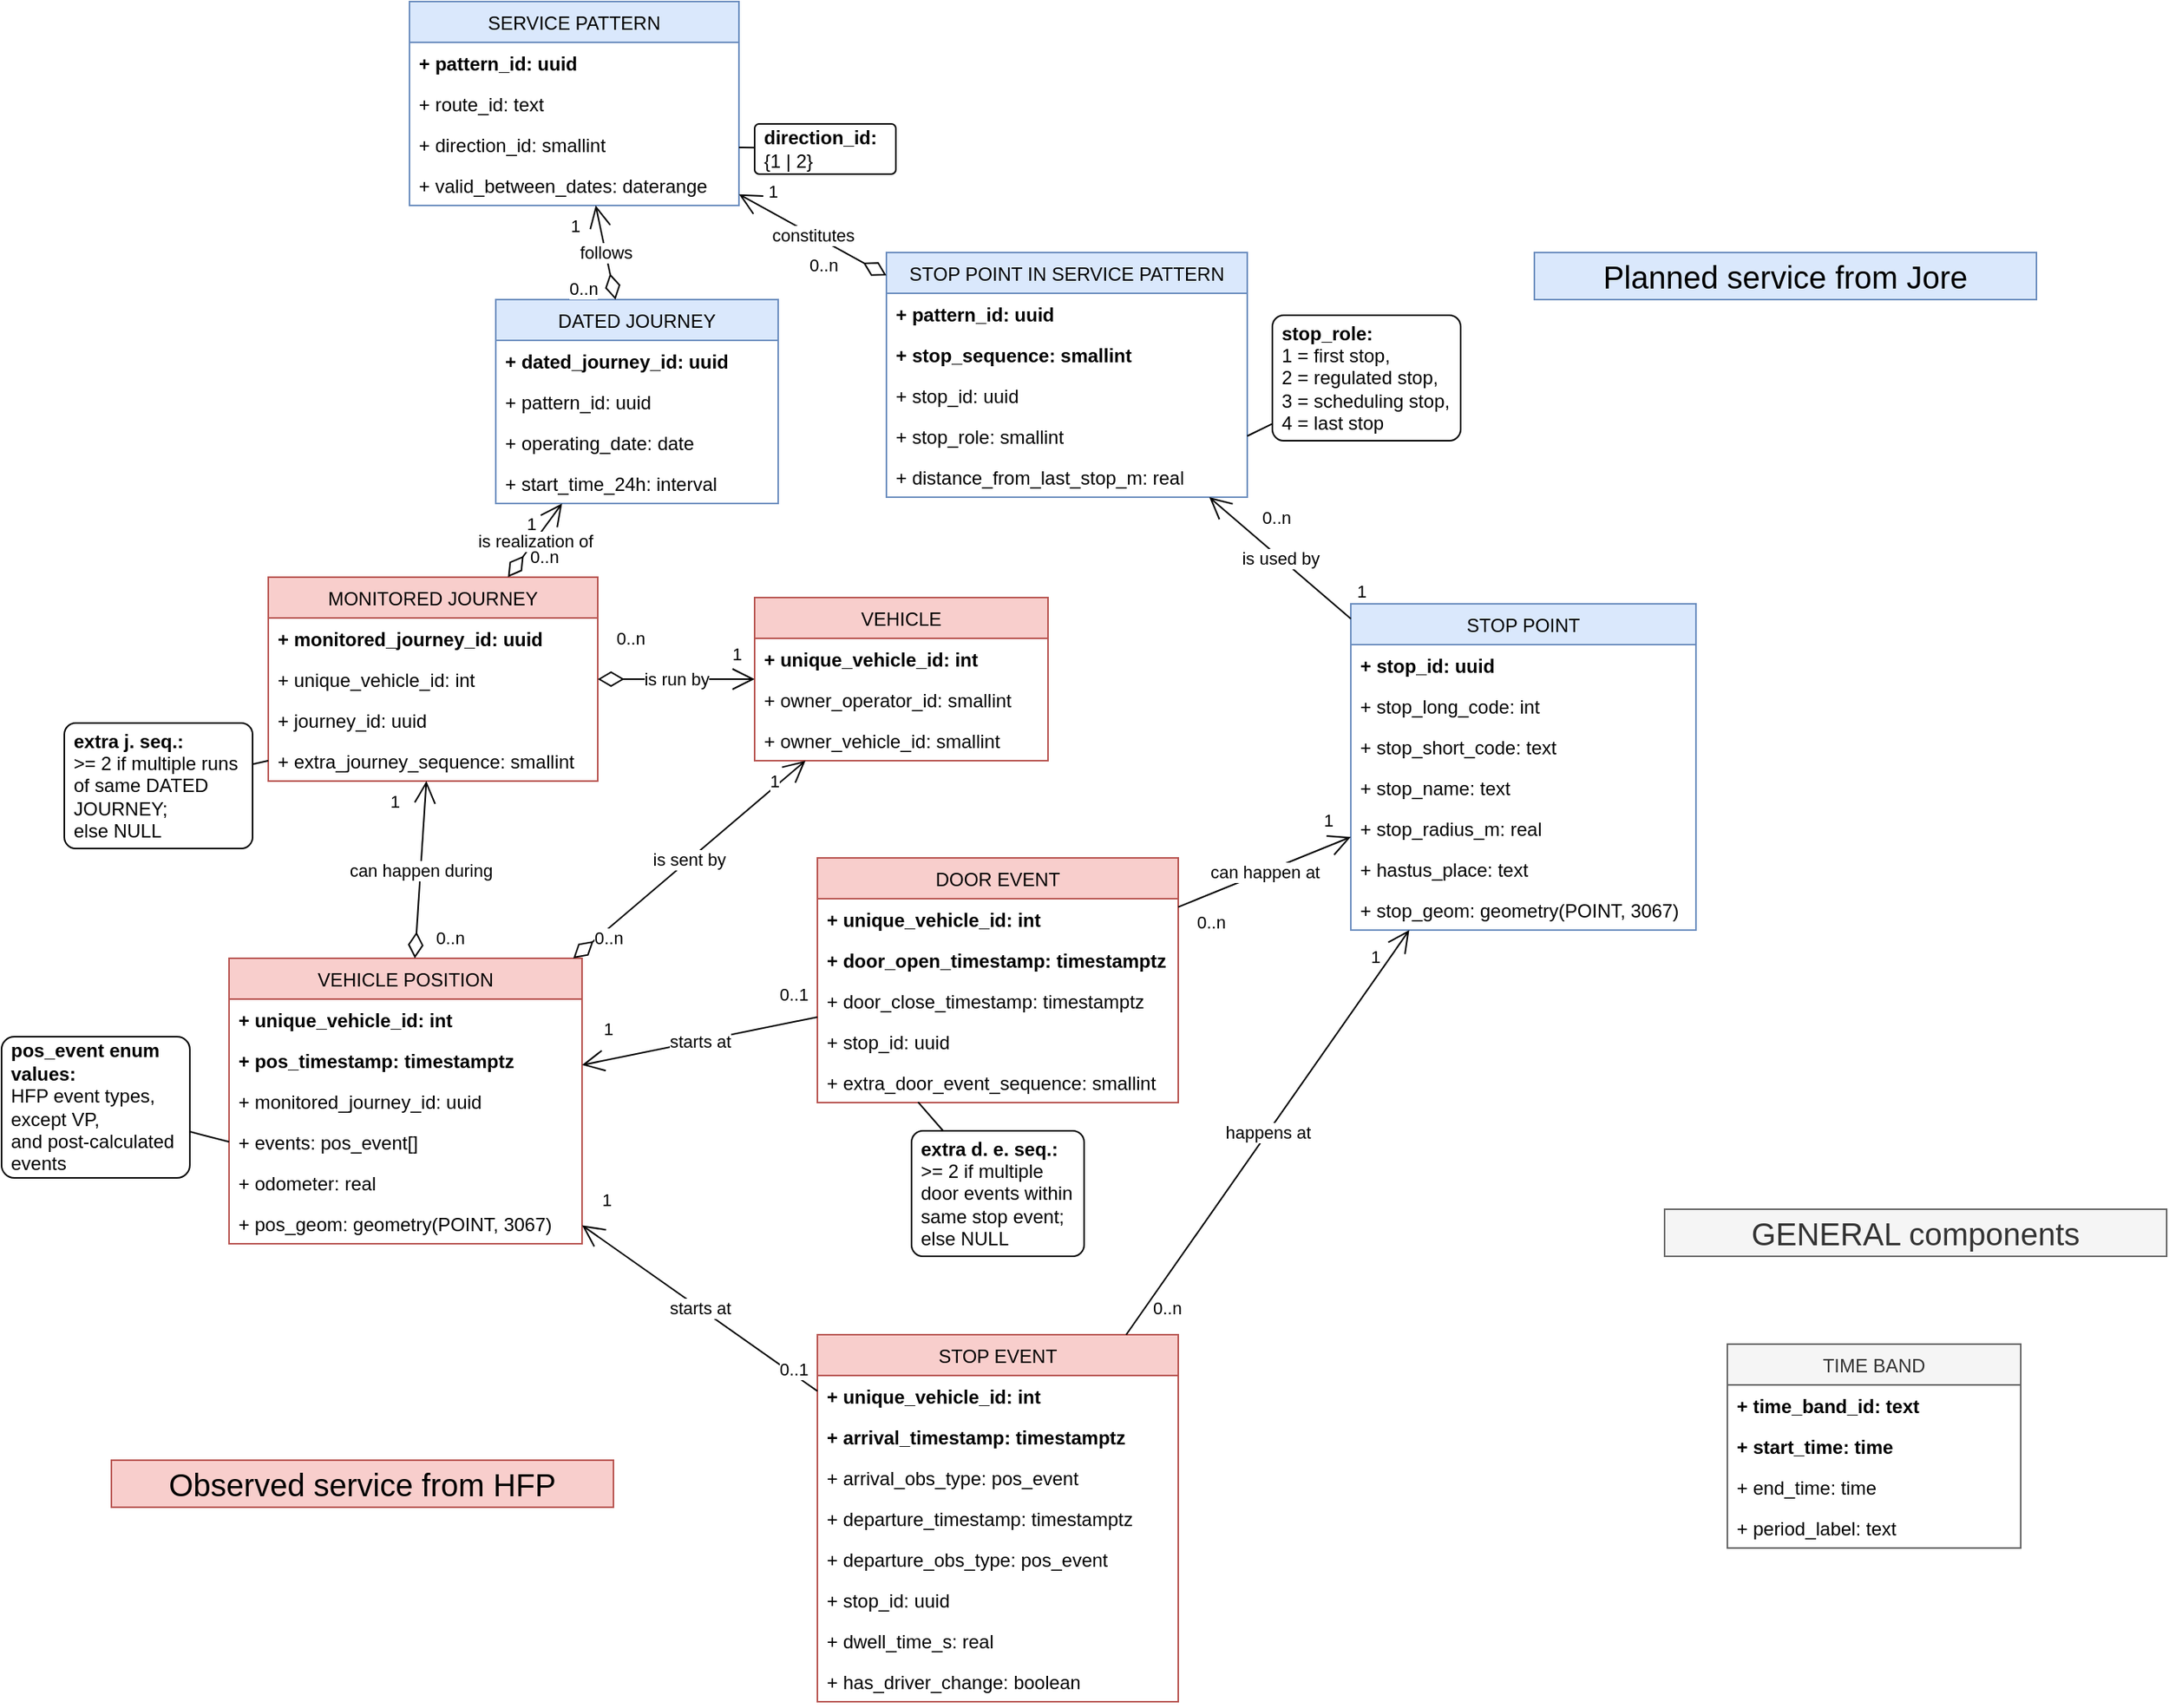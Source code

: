 <mxfile version="12.4.2" type="device" pages="2"><diagram id="qr7Un52HUr57iyfINSnl" name="tlt-schema"><mxGraphModel dx="2889" dy="1179" grid="1" gridSize="10" guides="1" tooltips="1" connect="1" arrows="1" fold="1" page="1" pageScale="1" pageWidth="827" pageHeight="1169" math="0" shadow="0"><root><mxCell id="0"/><mxCell id="1" parent="0"/><mxCell id="rYV_Qtp5dLy0Pl6RlKZT-25" value="DATED JOURNEY" style="swimlane;fontStyle=0;childLayout=stackLayout;horizontal=1;startSize=26;fillColor=#dae8fc;horizontalStack=0;resizeParent=1;resizeParentMax=0;resizeLast=0;collapsible=1;marginBottom=0;strokeColor=#6c8ebf;" parent="1" vertex="1"><mxGeometry x="165" y="190" width="180" height="130" as="geometry"><mxRectangle x="165" y="190" width="120" height="26" as="alternateBounds"/></mxGeometry></mxCell><mxCell id="rYV_Qtp5dLy0Pl6RlKZT-26" value="+ dated_journey_id: uuid" style="text;strokeColor=none;fillColor=none;align=left;verticalAlign=top;spacingLeft=4;spacingRight=4;overflow=hidden;rotatable=0;points=[[0,0.5],[1,0.5]];portConstraint=eastwest;fontStyle=1" parent="rYV_Qtp5dLy0Pl6RlKZT-25" vertex="1"><mxGeometry y="26" width="180" height="26" as="geometry"/></mxCell><mxCell id="rYV_Qtp5dLy0Pl6RlKZT-27" value="+ pattern_id: uuid" style="text;strokeColor=none;fillColor=none;align=left;verticalAlign=top;spacingLeft=4;spacingRight=4;overflow=hidden;rotatable=0;points=[[0,0.5],[1,0.5]];portConstraint=eastwest;" parent="rYV_Qtp5dLy0Pl6RlKZT-25" vertex="1"><mxGeometry y="52" width="180" height="26" as="geometry"/></mxCell><mxCell id="rYV_Qtp5dLy0Pl6RlKZT-28" value="+ operating_date: date" style="text;strokeColor=none;fillColor=none;align=left;verticalAlign=top;spacingLeft=4;spacingRight=4;overflow=hidden;rotatable=0;points=[[0,0.5],[1,0.5]];portConstraint=eastwest;" parent="rYV_Qtp5dLy0Pl6RlKZT-25" vertex="1"><mxGeometry y="78" width="180" height="26" as="geometry"/></mxCell><mxCell id="rYV_Qtp5dLy0Pl6RlKZT-44" value="+ start_time_24h: interval" style="text;strokeColor=none;fillColor=none;align=left;verticalAlign=top;spacingLeft=4;spacingRight=4;overflow=hidden;rotatable=0;points=[[0,0.5],[1,0.5]];portConstraint=eastwest;" parent="rYV_Qtp5dLy0Pl6RlKZT-25" vertex="1"><mxGeometry y="104" width="180" height="26" as="geometry"/></mxCell><mxCell id="rYV_Qtp5dLy0Pl6RlKZT-29" value="STOP POINT IN SERVICE PATTERN" style="swimlane;fontStyle=0;childLayout=stackLayout;horizontal=1;startSize=26;fillColor=#dae8fc;horizontalStack=0;resizeParent=1;resizeParentMax=0;resizeLast=0;collapsible=1;marginBottom=0;strokeColor=#6c8ebf;" parent="1" vertex="1"><mxGeometry x="414" y="160" width="230" height="156" as="geometry"><mxRectangle x="413" y="190" width="220" height="26" as="alternateBounds"/></mxGeometry></mxCell><mxCell id="rYV_Qtp5dLy0Pl6RlKZT-30" value="+ pattern_id: uuid" style="text;strokeColor=none;fillColor=none;align=left;verticalAlign=top;spacingLeft=4;spacingRight=4;overflow=hidden;rotatable=0;points=[[0,0.5],[1,0.5]];portConstraint=eastwest;fontStyle=1" parent="rYV_Qtp5dLy0Pl6RlKZT-29" vertex="1"><mxGeometry y="26" width="230" height="26" as="geometry"/></mxCell><mxCell id="rYV_Qtp5dLy0Pl6RlKZT-32" value="+ stop_sequence: smallint" style="text;strokeColor=none;fillColor=none;align=left;verticalAlign=top;spacingLeft=4;spacingRight=4;overflow=hidden;rotatable=0;points=[[0,0.5],[1,0.5]];portConstraint=eastwest;fontStyle=1" parent="rYV_Qtp5dLy0Pl6RlKZT-29" vertex="1"><mxGeometry y="52" width="230" height="26" as="geometry"/></mxCell><mxCell id="rYV_Qtp5dLy0Pl6RlKZT-31" value="+ stop_id: uuid" style="text;strokeColor=none;fillColor=none;align=left;verticalAlign=top;spacingLeft=4;spacingRight=4;overflow=hidden;rotatable=0;points=[[0,0.5],[1,0.5]];portConstraint=eastwest;fontStyle=0" parent="rYV_Qtp5dLy0Pl6RlKZT-29" vertex="1"><mxGeometry y="78" width="230" height="26" as="geometry"/></mxCell><mxCell id="rYV_Qtp5dLy0Pl6RlKZT-61" value="+ stop_role: smallint" style="text;strokeColor=none;fillColor=none;align=left;verticalAlign=top;spacingLeft=4;spacingRight=4;overflow=hidden;rotatable=0;points=[[0,0.5],[1,0.5]];portConstraint=eastwest;fontStyle=0" parent="rYV_Qtp5dLy0Pl6RlKZT-29" vertex="1"><mxGeometry y="104" width="230" height="26" as="geometry"/></mxCell><mxCell id="rYV_Qtp5dLy0Pl6RlKZT-135" value="+ distance_from_last_stop_m: real" style="text;strokeColor=none;fillColor=none;align=left;verticalAlign=top;spacingLeft=4;spacingRight=4;overflow=hidden;rotatable=0;points=[[0,0.5],[1,0.5]];portConstraint=eastwest;fontStyle=0" parent="rYV_Qtp5dLy0Pl6RlKZT-29" vertex="1"><mxGeometry y="130" width="230" height="26" as="geometry"/></mxCell><mxCell id="rYV_Qtp5dLy0Pl6RlKZT-33" value="STOP POINT" style="swimlane;fontStyle=0;childLayout=stackLayout;horizontal=1;startSize=26;fillColor=#dae8fc;horizontalStack=0;resizeParent=1;resizeParentMax=0;resizeLast=0;collapsible=1;marginBottom=0;strokeColor=#6c8ebf;" parent="1" vertex="1"><mxGeometry x="710" y="384" width="220" height="208" as="geometry"><mxRectangle x="433" y="390" width="140" height="26" as="alternateBounds"/></mxGeometry></mxCell><mxCell id="rYV_Qtp5dLy0Pl6RlKZT-43" value="+ stop_id: uuid" style="text;strokeColor=none;fillColor=none;align=left;verticalAlign=top;spacingLeft=4;spacingRight=4;overflow=hidden;rotatable=0;points=[[0,0.5],[1,0.5]];portConstraint=eastwest;fontStyle=1" parent="rYV_Qtp5dLy0Pl6RlKZT-33" vertex="1"><mxGeometry y="26" width="220" height="26" as="geometry"/></mxCell><mxCell id="rYV_Qtp5dLy0Pl6RlKZT-34" value="+ stop_long_code: int" style="text;strokeColor=none;fillColor=none;align=left;verticalAlign=top;spacingLeft=4;spacingRight=4;overflow=hidden;rotatable=0;points=[[0,0.5],[1,0.5]];portConstraint=eastwest;" parent="rYV_Qtp5dLy0Pl6RlKZT-33" vertex="1"><mxGeometry y="52" width="220" height="26" as="geometry"/></mxCell><mxCell id="rYV_Qtp5dLy0Pl6RlKZT-35" value="+ stop_short_code: text" style="text;strokeColor=none;fillColor=none;align=left;verticalAlign=top;spacingLeft=4;spacingRight=4;overflow=hidden;rotatable=0;points=[[0,0.5],[1,0.5]];portConstraint=eastwest;" parent="rYV_Qtp5dLy0Pl6RlKZT-33" vertex="1"><mxGeometry y="78" width="220" height="26" as="geometry"/></mxCell><mxCell id="rYV_Qtp5dLy0Pl6RlKZT-60" value="+ stop_name: text" style="text;strokeColor=none;fillColor=none;align=left;verticalAlign=top;spacingLeft=4;spacingRight=4;overflow=hidden;rotatable=0;points=[[0,0.5],[1,0.5]];portConstraint=eastwest;" parent="rYV_Qtp5dLy0Pl6RlKZT-33" vertex="1"><mxGeometry y="104" width="220" height="26" as="geometry"/></mxCell><mxCell id="rYV_Qtp5dLy0Pl6RlKZT-134" value="+ stop_radius_m: real" style="text;strokeColor=none;fillColor=none;align=left;verticalAlign=top;spacingLeft=4;spacingRight=4;overflow=hidden;rotatable=0;points=[[0,0.5],[1,0.5]];portConstraint=eastwest;" parent="rYV_Qtp5dLy0Pl6RlKZT-33" vertex="1"><mxGeometry y="130" width="220" height="26" as="geometry"/></mxCell><mxCell id="rYV_Qtp5dLy0Pl6RlKZT-156" value="+ hastus_place: text" style="text;strokeColor=none;fillColor=none;align=left;verticalAlign=top;spacingLeft=4;spacingRight=4;overflow=hidden;rotatable=0;points=[[0,0.5],[1,0.5]];portConstraint=eastwest;" parent="rYV_Qtp5dLy0Pl6RlKZT-33" vertex="1"><mxGeometry y="156" width="220" height="26" as="geometry"/></mxCell><mxCell id="rYV_Qtp5dLy0Pl6RlKZT-36" value="+ stop_geom: geometry(POINT, 3067)" style="text;strokeColor=none;fillColor=none;align=left;verticalAlign=top;spacingLeft=4;spacingRight=4;overflow=hidden;rotatable=0;points=[[0,0.5],[1,0.5]];portConstraint=eastwest;" parent="rYV_Qtp5dLy0Pl6RlKZT-33" vertex="1"><mxGeometry y="182" width="220" height="26" as="geometry"/></mxCell><mxCell id="rYV_Qtp5dLy0Pl6RlKZT-37" value="SERVICE PATTERN" style="swimlane;fontStyle=0;childLayout=stackLayout;horizontal=1;startSize=26;fillColor=#dae8fc;horizontalStack=0;resizeParent=1;resizeParentMax=0;resizeLast=0;collapsible=1;marginBottom=0;strokeColor=#6c8ebf;" parent="1" vertex="1"><mxGeometry x="110" width="210" height="130" as="geometry"><mxRectangle x="150" y="390" width="120" height="26" as="alternateBounds"/></mxGeometry></mxCell><mxCell id="rYV_Qtp5dLy0Pl6RlKZT-38" value="+ pattern_id: uuid" style="text;strokeColor=none;fillColor=none;align=left;verticalAlign=top;spacingLeft=4;spacingRight=4;overflow=hidden;rotatable=0;points=[[0,0.5],[1,0.5]];portConstraint=eastwest;fontStyle=1" parent="rYV_Qtp5dLy0Pl6RlKZT-37" vertex="1"><mxGeometry y="26" width="210" height="26" as="geometry"/></mxCell><mxCell id="rYV_Qtp5dLy0Pl6RlKZT-39" value="+ route_id: text" style="text;strokeColor=none;fillColor=none;align=left;verticalAlign=top;spacingLeft=4;spacingRight=4;overflow=hidden;rotatable=0;points=[[0,0.5],[1,0.5]];portConstraint=eastwest;" parent="rYV_Qtp5dLy0Pl6RlKZT-37" vertex="1"><mxGeometry y="52" width="210" height="26" as="geometry"/></mxCell><mxCell id="rYV_Qtp5dLy0Pl6RlKZT-40" value="+ direction_id: smallint" style="text;strokeColor=none;fillColor=none;align=left;verticalAlign=top;spacingLeft=4;spacingRight=4;overflow=hidden;rotatable=0;points=[[0,0.5],[1,0.5]];portConstraint=eastwest;" parent="rYV_Qtp5dLy0Pl6RlKZT-37" vertex="1"><mxGeometry y="78" width="210" height="26" as="geometry"/></mxCell><mxCell id="rYV_Qtp5dLy0Pl6RlKZT-41" value="+ valid_between_dates: daterange" style="text;strokeColor=none;fillColor=none;align=left;verticalAlign=top;spacingLeft=4;spacingRight=4;overflow=hidden;rotatable=0;points=[[0,0.5],[1,0.5]];portConstraint=eastwest;" parent="rYV_Qtp5dLy0Pl6RlKZT-37" vertex="1"><mxGeometry y="104" width="210" height="26" as="geometry"/></mxCell><mxCell id="rYV_Qtp5dLy0Pl6RlKZT-46" value="constitutes" style="endArrow=open;html=1;endSize=12;startArrow=diamondThin;startSize=14;startFill=0;rounded=0;" parent="1" source="rYV_Qtp5dLy0Pl6RlKZT-29" target="rYV_Qtp5dLy0Pl6RlKZT-37" edge="1"><mxGeometry relative="1" as="geometry"><mxPoint x="420" y="330" as="sourcePoint"/><mxPoint x="330" y="403" as="targetPoint"/></mxGeometry></mxCell><mxCell id="rYV_Qtp5dLy0Pl6RlKZT-47" value="0..n" style="edgeLabel;resizable=0;html=1;align=left;verticalAlign=top;rotation=0;" parent="rYV_Qtp5dLy0Pl6RlKZT-46" connectable="0" vertex="1"><mxGeometry x="-1" relative="1" as="geometry"><mxPoint x="-51" y="-20" as="offset"/></mxGeometry></mxCell><mxCell id="rYV_Qtp5dLy0Pl6RlKZT-48" value="1" style="edgeLabel;resizable=0;html=1;align=right;verticalAlign=top;" parent="rYV_Qtp5dLy0Pl6RlKZT-46" connectable="0" vertex="1"><mxGeometry x="1" relative="1" as="geometry"><mxPoint x="26" y="-15" as="offset"/></mxGeometry></mxCell><mxCell id="rYV_Qtp5dLy0Pl6RlKZT-51" value="is used by" style="endArrow=open;html=1;endSize=12;startArrow=none;startSize=14;startFill=0;rounded=0;" parent="1" source="rYV_Qtp5dLy0Pl6RlKZT-33" target="rYV_Qtp5dLy0Pl6RlKZT-29" edge="1"><mxGeometry relative="1" as="geometry"><mxPoint x="656.746" y="246" as="sourcePoint"/><mxPoint x="370.0" y="406.301" as="targetPoint"/></mxGeometry></mxCell><mxCell id="rYV_Qtp5dLy0Pl6RlKZT-52" value="1" style="edgeLabel;resizable=0;html=1;align=left;verticalAlign=top;" parent="rYV_Qtp5dLy0Pl6RlKZT-51" connectable="0" vertex="1"><mxGeometry x="-1" relative="1" as="geometry"><mxPoint x="2" y="-30" as="offset"/></mxGeometry></mxCell><mxCell id="rYV_Qtp5dLy0Pl6RlKZT-53" value="0..n" style="edgeLabel;resizable=0;html=1;align=right;verticalAlign=top;" parent="rYV_Qtp5dLy0Pl6RlKZT-51" connectable="0" vertex="1"><mxGeometry x="1" relative="1" as="geometry"><mxPoint x="53" as="offset"/></mxGeometry></mxCell><mxCell id="rYV_Qtp5dLy0Pl6RlKZT-57" value="follows" style="endArrow=open;html=1;endSize=12;startArrow=diamondThin;startSize=14;startFill=0;rounded=0;" parent="1" source="rYV_Qtp5dLy0Pl6RlKZT-25" target="rYV_Qtp5dLy0Pl6RlKZT-37" edge="1"><mxGeometry relative="1" as="geometry"><mxPoint x="579.145" y="324" as="sourcePoint"/><mxPoint x="370.0" y="417.872" as="targetPoint"/></mxGeometry></mxCell><mxCell id="rYV_Qtp5dLy0Pl6RlKZT-58" value="0..n" style="edgeLabel;resizable=0;html=1;align=left;verticalAlign=top;rotation=0;" parent="rYV_Qtp5dLy0Pl6RlKZT-57" connectable="0" vertex="1"><mxGeometry x="-1" relative="1" as="geometry"><mxPoint x="-31" y="-20" as="offset"/></mxGeometry></mxCell><mxCell id="rYV_Qtp5dLy0Pl6RlKZT-59" value="1" style="edgeLabel;resizable=0;html=1;align=right;verticalAlign=top;" parent="rYV_Qtp5dLy0Pl6RlKZT-57" connectable="0" vertex="1"><mxGeometry x="1" relative="1" as="geometry"><mxPoint x="-9" as="offset"/></mxGeometry></mxCell><mxCell id="rYV_Qtp5dLy0Pl6RlKZT-67" style="edgeStyle=none;rounded=0;orthogonalLoop=1;jettySize=auto;html=1;startArrow=none;startFill=0;strokeColor=default;endArrow=none;endFill=0;exitX=1;exitY=0.5;exitDx=0;exitDy=0;" parent="1" source="rYV_Qtp5dLy0Pl6RlKZT-61" target="rYV_Qtp5dLy0Pl6RlKZT-68" edge="1"><mxGeometry relative="1" as="geometry"><mxPoint x="800" y="280" as="targetPoint"/></mxGeometry></mxCell><mxCell id="rYV_Qtp5dLy0Pl6RlKZT-68" value="&lt;div&gt;&lt;b&gt;stop_role:&lt;/b&gt;&lt;/div&gt;1 = first stop,&lt;br&gt;2 = regulated stop,&lt;br&gt;3 = scheduling stop,&lt;br&gt;4 = last stop" style="rounded=1;whiteSpace=wrap;html=1;align=left;arcSize=9;spacingLeft=4;" parent="1" vertex="1"><mxGeometry x="660" y="200" width="120" height="80" as="geometry"/></mxCell><mxCell id="rYV_Qtp5dLy0Pl6RlKZT-69" value="&lt;div&gt;&lt;b&gt;direction_id:&lt;/b&gt;&lt;/div&gt;&lt;div&gt;{1 | 2}&lt;/div&gt;" style="rounded=1;whiteSpace=wrap;html=1;align=left;arcSize=9;spacingLeft=4;" parent="1" vertex="1"><mxGeometry x="330" y="78" width="90" height="32" as="geometry"/></mxCell><mxCell id="rYV_Qtp5dLy0Pl6RlKZT-70" style="edgeStyle=none;rounded=0;orthogonalLoop=1;jettySize=auto;html=1;startArrow=none;startFill=0;strokeColor=default;endArrow=none;endFill=0;" parent="1" source="rYV_Qtp5dLy0Pl6RlKZT-40" target="rYV_Qtp5dLy0Pl6RlKZT-69" edge="1"><mxGeometry relative="1" as="geometry"><mxPoint x="43.28" y="488" as="targetPoint"/><mxPoint x="-120.004" y="502" as="sourcePoint"/></mxGeometry></mxCell><mxCell id="rYV_Qtp5dLy0Pl6RlKZT-71" value="Planned service from Jore" style="text;html=1;strokeColor=#6c8ebf;fillColor=#dae8fc;align=center;verticalAlign=middle;whiteSpace=wrap;rounded=0;fontSize=20;" parent="1" vertex="1"><mxGeometry x="827" y="160" width="320" height="30" as="geometry"/></mxCell><mxCell id="rYV_Qtp5dLy0Pl6RlKZT-72" value="Observed service from HFP" style="text;html=1;strokeColor=#b85450;fillColor=#f8cecc;align=center;verticalAlign=middle;whiteSpace=wrap;rounded=0;fontSize=20;" parent="1" vertex="1"><mxGeometry x="-80" y="930" width="320" height="30" as="geometry"/></mxCell><mxCell id="rYV_Qtp5dLy0Pl6RlKZT-73" value="MONITORED JOURNEY" style="swimlane;fontStyle=0;childLayout=stackLayout;horizontal=1;startSize=26;fillColor=#f8cecc;horizontalStack=0;resizeParent=1;resizeParentMax=0;resizeLast=0;collapsible=1;marginBottom=0;strokeColor=#b85450;" parent="1" vertex="1"><mxGeometry x="20" y="367" width="210" height="130" as="geometry"><mxRectangle x="30" y="410" width="180" height="26" as="alternateBounds"/></mxGeometry></mxCell><mxCell id="rYV_Qtp5dLy0Pl6RlKZT-74" value="+ monitored_journey_id: uuid" style="text;strokeColor=none;fillColor=none;align=left;verticalAlign=top;spacingLeft=4;spacingRight=4;overflow=hidden;rotatable=0;points=[[0,0.5],[1,0.5]];portConstraint=eastwest;fontStyle=1" parent="rYV_Qtp5dLy0Pl6RlKZT-73" vertex="1"><mxGeometry y="26" width="210" height="26" as="geometry"/></mxCell><mxCell id="rYV_Qtp5dLy0Pl6RlKZT-75" value="+ unique_vehicle_id: int" style="text;strokeColor=none;fillColor=none;align=left;verticalAlign=top;spacingLeft=4;spacingRight=4;overflow=hidden;rotatable=0;points=[[0,0.5],[1,0.5]];portConstraint=eastwest;fontStyle=0" parent="rYV_Qtp5dLy0Pl6RlKZT-73" vertex="1"><mxGeometry y="52" width="210" height="26" as="geometry"/></mxCell><mxCell id="rYV_Qtp5dLy0Pl6RlKZT-76" value="+ journey_id: uuid" style="text;strokeColor=none;fillColor=none;align=left;verticalAlign=top;spacingLeft=4;spacingRight=4;overflow=hidden;rotatable=0;points=[[0,0.5],[1,0.5]];portConstraint=eastwest;" parent="rYV_Qtp5dLy0Pl6RlKZT-73" vertex="1"><mxGeometry y="78" width="210" height="26" as="geometry"/></mxCell><mxCell id="rYV_Qtp5dLy0Pl6RlKZT-84" value="+ extra_journey_sequence: smallint" style="text;strokeColor=none;fillColor=none;align=left;verticalAlign=top;spacingLeft=4;spacingRight=4;overflow=hidden;rotatable=0;points=[[0,0.5],[1,0.5]];portConstraint=eastwest;" parent="rYV_Qtp5dLy0Pl6RlKZT-73" vertex="1"><mxGeometry y="104" width="210" height="26" as="geometry"/></mxCell><mxCell id="rYV_Qtp5dLy0Pl6RlKZT-78" value="VEHICLE" style="swimlane;fontStyle=0;childLayout=stackLayout;horizontal=1;startSize=26;fillColor=#f8cecc;horizontalStack=0;resizeParent=1;resizeParentMax=0;resizeLast=0;collapsible=1;marginBottom=0;strokeColor=#b85450;" parent="1" vertex="1"><mxGeometry x="330" y="380" width="187" height="104" as="geometry"><mxRectangle x="434.5" y="690" width="175.5" height="26" as="alternateBounds"/></mxGeometry></mxCell><mxCell id="rYV_Qtp5dLy0Pl6RlKZT-79" value="+ unique_vehicle_id: int" style="text;strokeColor=none;fillColor=none;align=left;verticalAlign=top;spacingLeft=4;spacingRight=4;overflow=hidden;rotatable=0;points=[[0,0.5],[1,0.5]];portConstraint=eastwest;fontStyle=1" parent="rYV_Qtp5dLy0Pl6RlKZT-78" vertex="1"><mxGeometry y="26" width="187" height="26" as="geometry"/></mxCell><mxCell id="rYV_Qtp5dLy0Pl6RlKZT-80" value="+ owner_operator_id: smallint" style="text;strokeColor=none;fillColor=none;align=left;verticalAlign=top;spacingLeft=4;spacingRight=4;overflow=hidden;rotatable=0;points=[[0,0.5],[1,0.5]];portConstraint=eastwest;" parent="rYV_Qtp5dLy0Pl6RlKZT-78" vertex="1"><mxGeometry y="52" width="187" height="26" as="geometry"/></mxCell><mxCell id="rYV_Qtp5dLy0Pl6RlKZT-81" value="+ owner_vehicle_id: smallint" style="text;strokeColor=none;fillColor=none;align=left;verticalAlign=top;spacingLeft=4;spacingRight=4;overflow=hidden;rotatable=0;points=[[0,0.5],[1,0.5]];portConstraint=eastwest;" parent="rYV_Qtp5dLy0Pl6RlKZT-78" vertex="1"><mxGeometry y="78" width="187" height="26" as="geometry"/></mxCell><mxCell id="rYV_Qtp5dLy0Pl6RlKZT-85" value="is run by" style="endArrow=open;html=1;endSize=12;startArrow=diamondThin;startSize=14;startFill=0;rounded=0;" parent="1" source="rYV_Qtp5dLy0Pl6RlKZT-73" target="rYV_Qtp5dLy0Pl6RlKZT-78" edge="1"><mxGeometry relative="1" as="geometry"><mxPoint x="440" y="690" as="sourcePoint"/><mxPoint x="538" y="330" as="targetPoint"/></mxGeometry></mxCell><mxCell id="rYV_Qtp5dLy0Pl6RlKZT-86" value="0..n" style="edgeLabel;resizable=0;html=1;align=left;verticalAlign=top;" parent="rYV_Qtp5dLy0Pl6RlKZT-85" connectable="0" vertex="1"><mxGeometry x="-1" relative="1" as="geometry"><mxPoint x="10" y="-39" as="offset"/></mxGeometry></mxCell><mxCell id="rYV_Qtp5dLy0Pl6RlKZT-87" value="1" style="edgeLabel;resizable=0;html=1;align=right;verticalAlign=top;" parent="rYV_Qtp5dLy0Pl6RlKZT-85" connectable="0" vertex="1"><mxGeometry x="1" relative="1" as="geometry"><mxPoint x="-8" y="-29" as="offset"/></mxGeometry></mxCell><mxCell id="rYV_Qtp5dLy0Pl6RlKZT-88" value="is realization of" style="endArrow=open;html=1;endSize=12;startArrow=diamondThin;startSize=14;startFill=0;rounded=0;" parent="1" source="rYV_Qtp5dLy0Pl6RlKZT-73" target="rYV_Qtp5dLy0Pl6RlKZT-25" edge="1"><mxGeometry relative="1" as="geometry"><mxPoint x="360" y="761.24" as="sourcePoint"/><mxPoint x="500" y="755.7" as="targetPoint"/></mxGeometry></mxCell><mxCell id="rYV_Qtp5dLy0Pl6RlKZT-89" value="0..n" style="edgeLabel;resizable=0;html=1;align=left;verticalAlign=top;" parent="rYV_Qtp5dLy0Pl6RlKZT-88" connectable="0" vertex="1"><mxGeometry x="-1" relative="1" as="geometry"><mxPoint x="12" y="-26" as="offset"/></mxGeometry></mxCell><mxCell id="rYV_Qtp5dLy0Pl6RlKZT-90" value="1" style="edgeLabel;resizable=0;html=1;align=right;verticalAlign=top;" parent="rYV_Qtp5dLy0Pl6RlKZT-88" connectable="0" vertex="1"><mxGeometry x="1" relative="1" as="geometry"><mxPoint x="-16" as="offset"/></mxGeometry></mxCell><mxCell id="rYV_Qtp5dLy0Pl6RlKZT-91" value="&lt;b&gt;extra j. seq.:&lt;/b&gt;&lt;br&gt;&amp;gt;= 2 if multiple runs of same DATED JOURNEY;&lt;br&gt;else NULL&lt;br&gt;&lt;div&gt;&lt;/div&gt;" style="rounded=1;whiteSpace=wrap;html=1;align=left;arcSize=9;spacingLeft=4;" parent="1" vertex="1"><mxGeometry x="-110" y="460" width="120" height="80" as="geometry"/></mxCell><mxCell id="rYV_Qtp5dLy0Pl6RlKZT-92" style="edgeStyle=none;rounded=0;orthogonalLoop=1;jettySize=auto;html=1;startArrow=none;startFill=0;strokeColor=default;endArrow=none;endFill=0;exitX=0;exitY=0.5;exitDx=0;exitDy=0;" parent="1" source="rYV_Qtp5dLy0Pl6RlKZT-84" target="rYV_Qtp5dLy0Pl6RlKZT-91" edge="1"><mxGeometry relative="1" as="geometry"><mxPoint x="4.75" y="513" as="targetPoint"/><mxPoint x="-229.996" y="527" as="sourcePoint"/></mxGeometry></mxCell><mxCell id="rYV_Qtp5dLy0Pl6RlKZT-93" value="VEHICLE POSITION" style="swimlane;fontStyle=0;childLayout=stackLayout;horizontal=1;startSize=26;fillColor=#f8cecc;horizontalStack=0;resizeParent=1;resizeParentMax=0;resizeLast=0;collapsible=1;marginBottom=0;strokeColor=#b85450;" parent="1" vertex="1"><mxGeometry x="-5" y="610" width="225" height="182" as="geometry"><mxRectangle x="-5" y="610" width="175.5" height="26" as="alternateBounds"/></mxGeometry></mxCell><mxCell id="rYV_Qtp5dLy0Pl6RlKZT-94" value="+ unique_vehicle_id: int" style="text;strokeColor=none;fillColor=none;align=left;verticalAlign=top;spacingLeft=4;spacingRight=4;overflow=hidden;rotatable=0;points=[[0,0.5],[1,0.5]];portConstraint=eastwest;fontStyle=1" parent="rYV_Qtp5dLy0Pl6RlKZT-93" vertex="1"><mxGeometry y="26" width="225" height="26" as="geometry"/></mxCell><mxCell id="rYV_Qtp5dLy0Pl6RlKZT-97" value="+ pos_timestamp: timestamptz" style="text;strokeColor=none;fillColor=none;align=left;verticalAlign=top;spacingLeft=4;spacingRight=4;overflow=hidden;rotatable=0;points=[[0,0.5],[1,0.5]];portConstraint=eastwest;fontStyle=1" parent="rYV_Qtp5dLy0Pl6RlKZT-93" vertex="1"><mxGeometry y="52" width="225" height="26" as="geometry"/></mxCell><mxCell id="rYV_Qtp5dLy0Pl6RlKZT-102" value="+ monitored_journey_id: uuid" style="text;strokeColor=none;fillColor=none;align=left;verticalAlign=top;spacingLeft=4;spacingRight=4;overflow=hidden;rotatable=0;points=[[0,0.5],[1,0.5]];portConstraint=eastwest;" parent="rYV_Qtp5dLy0Pl6RlKZT-93" vertex="1"><mxGeometry y="78" width="225" height="26" as="geometry"/></mxCell><mxCell id="rYV_Qtp5dLy0Pl6RlKZT-99" value="+ events: pos_event[]" style="text;strokeColor=none;fillColor=none;align=left;verticalAlign=top;spacingLeft=4;spacingRight=4;overflow=hidden;rotatable=0;points=[[0,0.5],[1,0.5]];portConstraint=eastwest;" parent="rYV_Qtp5dLy0Pl6RlKZT-93" vertex="1"><mxGeometry y="104" width="225" height="26" as="geometry"/></mxCell><mxCell id="rYV_Qtp5dLy0Pl6RlKZT-95" value="+ odometer: real" style="text;strokeColor=none;fillColor=none;align=left;verticalAlign=top;spacingLeft=4;spacingRight=4;overflow=hidden;rotatable=0;points=[[0,0.5],[1,0.5]];portConstraint=eastwest;" parent="rYV_Qtp5dLy0Pl6RlKZT-93" vertex="1"><mxGeometry y="130" width="225" height="26" as="geometry"/></mxCell><mxCell id="rYV_Qtp5dLy0Pl6RlKZT-96" value="+ pos_geom: geometry(POINT, 3067)" style="text;strokeColor=none;fillColor=none;align=left;verticalAlign=top;spacingLeft=4;spacingRight=4;overflow=hidden;rotatable=0;points=[[0,0.5],[1,0.5]];portConstraint=eastwest;" parent="rYV_Qtp5dLy0Pl6RlKZT-93" vertex="1"><mxGeometry y="156" width="225" height="26" as="geometry"/></mxCell><mxCell id="rYV_Qtp5dLy0Pl6RlKZT-100" style="edgeStyle=none;rounded=0;orthogonalLoop=1;jettySize=auto;html=1;startArrow=none;startFill=0;strokeColor=default;endArrow=none;endFill=0;exitX=0;exitY=0.5;exitDx=0;exitDy=0;" parent="1" source="rYV_Qtp5dLy0Pl6RlKZT-99" target="rYV_Qtp5dLy0Pl6RlKZT-101" edge="1"><mxGeometry relative="1" as="geometry"><mxPoint x="-100.25" y="723" as="targetPoint"/><mxPoint x="-75" y="737" as="sourcePoint"/></mxGeometry></mxCell><mxCell id="rYV_Qtp5dLy0Pl6RlKZT-101" value="&lt;b&gt;pos_event enum values:&lt;/b&gt;&lt;br&gt;HFP event types,&lt;br&gt;except VP,&lt;br&gt;and post-calculated&lt;br&gt;events&lt;br&gt;&lt;div&gt;&lt;/div&gt;" style="rounded=1;whiteSpace=wrap;html=1;align=left;arcSize=9;spacingLeft=4;" parent="1" vertex="1"><mxGeometry x="-150" y="660" width="120" height="90" as="geometry"/></mxCell><mxCell id="rYV_Qtp5dLy0Pl6RlKZT-103" value="can happen during" style="endArrow=open;html=1;endSize=12;startArrow=diamondThin;startSize=14;startFill=0;rounded=0;" parent="1" source="rYV_Qtp5dLy0Pl6RlKZT-93" target="rYV_Qtp5dLy0Pl6RlKZT-73" edge="1"><mxGeometry relative="1" as="geometry"><mxPoint x="180.455" y="420" as="sourcePoint"/><mxPoint x="229.545" y="330" as="targetPoint"/></mxGeometry></mxCell><mxCell id="rYV_Qtp5dLy0Pl6RlKZT-104" value="0..n" style="edgeLabel;resizable=0;html=1;align=left;verticalAlign=top;" parent="rYV_Qtp5dLy0Pl6RlKZT-103" connectable="0" vertex="1"><mxGeometry x="-1" relative="1" as="geometry"><mxPoint x="12" y="-26" as="offset"/></mxGeometry></mxCell><mxCell id="rYV_Qtp5dLy0Pl6RlKZT-105" value="1" style="edgeLabel;resizable=0;html=1;align=right;verticalAlign=top;" parent="rYV_Qtp5dLy0Pl6RlKZT-103" connectable="0" vertex="1"><mxGeometry x="1" relative="1" as="geometry"><mxPoint x="-16" as="offset"/></mxGeometry></mxCell><mxCell id="rYV_Qtp5dLy0Pl6RlKZT-106" value="is sent by" style="endArrow=open;html=1;endSize=12;startArrow=diamondThin;startSize=14;startFill=0;rounded=0;" parent="1" source="rYV_Qtp5dLy0Pl6RlKZT-93" target="rYV_Qtp5dLy0Pl6RlKZT-78" edge="1"><mxGeometry relative="1" as="geometry"><mxPoint x="129.467" y="620" as="sourcePoint"/><mxPoint x="137.521" y="550" as="targetPoint"/></mxGeometry></mxCell><mxCell id="rYV_Qtp5dLy0Pl6RlKZT-107" value="0..n" style="edgeLabel;resizable=0;html=1;align=left;verticalAlign=top;" parent="rYV_Qtp5dLy0Pl6RlKZT-106" connectable="0" vertex="1"><mxGeometry x="-1" relative="1" as="geometry"><mxPoint x="12" y="-26" as="offset"/></mxGeometry></mxCell><mxCell id="rYV_Qtp5dLy0Pl6RlKZT-108" value="1" style="edgeLabel;resizable=0;html=1;align=right;verticalAlign=top;" parent="rYV_Qtp5dLy0Pl6RlKZT-106" connectable="0" vertex="1"><mxGeometry x="1" relative="1" as="geometry"><mxPoint x="-16" as="offset"/></mxGeometry></mxCell><mxCell id="rYV_Qtp5dLy0Pl6RlKZT-110" value="DOOR EVENT" style="swimlane;fontStyle=0;childLayout=stackLayout;horizontal=1;startSize=26;fillColor=#f8cecc;horizontalStack=0;resizeParent=1;resizeParentMax=0;resizeLast=0;collapsible=1;marginBottom=0;strokeColor=#b85450;" parent="1" vertex="1"><mxGeometry x="370" y="546" width="230" height="156" as="geometry"><mxRectangle x="434.5" y="690" width="175.5" height="26" as="alternateBounds"/></mxGeometry></mxCell><mxCell id="rYV_Qtp5dLy0Pl6RlKZT-112" value="+ unique_vehicle_id: int" style="text;strokeColor=none;fillColor=none;align=left;verticalAlign=top;spacingLeft=4;spacingRight=4;overflow=hidden;rotatable=0;points=[[0,0.5],[1,0.5]];portConstraint=eastwest;fontStyle=1" parent="rYV_Qtp5dLy0Pl6RlKZT-110" vertex="1"><mxGeometry y="26" width="230" height="26" as="geometry"/></mxCell><mxCell id="rYV_Qtp5dLy0Pl6RlKZT-111" value="+ door_open_timestamp: timestamptz" style="text;strokeColor=none;fillColor=none;align=left;verticalAlign=top;spacingLeft=4;spacingRight=4;overflow=hidden;rotatable=0;points=[[0,0.5],[1,0.5]];portConstraint=eastwest;fontStyle=1" parent="rYV_Qtp5dLy0Pl6RlKZT-110" vertex="1"><mxGeometry y="52" width="230" height="26" as="geometry"/></mxCell><mxCell id="rYV_Qtp5dLy0Pl6RlKZT-113" value="+ door_close_timestamp: timestamptz" style="text;strokeColor=none;fillColor=none;align=left;verticalAlign=top;spacingLeft=4;spacingRight=4;overflow=hidden;rotatable=0;points=[[0,0.5],[1,0.5]];portConstraint=eastwest;" parent="rYV_Qtp5dLy0Pl6RlKZT-110" vertex="1"><mxGeometry y="78" width="230" height="26" as="geometry"/></mxCell><mxCell id="rYV_Qtp5dLy0Pl6RlKZT-130" value="+ stop_id: uuid" style="text;strokeColor=none;fillColor=none;align=left;verticalAlign=top;spacingLeft=4;spacingRight=4;overflow=hidden;rotatable=0;points=[[0,0.5],[1,0.5]];portConstraint=eastwest;fontStyle=0" parent="rYV_Qtp5dLy0Pl6RlKZT-110" vertex="1"><mxGeometry y="104" width="230" height="26" as="geometry"/></mxCell><mxCell id="rYV_Qtp5dLy0Pl6RlKZT-131" value="+ extra_door_event_sequence: smallint" style="text;strokeColor=none;fillColor=none;align=left;verticalAlign=top;spacingLeft=4;spacingRight=4;overflow=hidden;rotatable=0;points=[[0,0.5],[1,0.5]];portConstraint=eastwest;fontStyle=0" parent="rYV_Qtp5dLy0Pl6RlKZT-110" vertex="1"><mxGeometry y="130" width="230" height="26" as="geometry"/></mxCell><mxCell id="rYV_Qtp5dLy0Pl6RlKZT-120" value="STOP EVENT" style="swimlane;fontStyle=0;childLayout=stackLayout;horizontal=1;startSize=26;fillColor=#f8cecc;horizontalStack=0;resizeParent=1;resizeParentMax=0;resizeLast=0;collapsible=1;marginBottom=0;strokeColor=#b85450;" parent="1" vertex="1"><mxGeometry x="370" y="850" width="230" height="234" as="geometry"><mxRectangle x="370" y="850" width="175.5" height="26" as="alternateBounds"/></mxGeometry></mxCell><mxCell id="rYV_Qtp5dLy0Pl6RlKZT-122" value="+ unique_vehicle_id: int" style="text;strokeColor=none;fillColor=none;align=left;verticalAlign=top;spacingLeft=4;spacingRight=4;overflow=hidden;rotatable=0;points=[[0,0.5],[1,0.5]];portConstraint=eastwest;fontStyle=1" parent="rYV_Qtp5dLy0Pl6RlKZT-120" vertex="1"><mxGeometry y="26" width="230" height="26" as="geometry"/></mxCell><mxCell id="rYV_Qtp5dLy0Pl6RlKZT-121" value="+ arrival_timestamp: timestamptz" style="text;strokeColor=none;fillColor=none;align=left;verticalAlign=top;spacingLeft=4;spacingRight=4;overflow=hidden;rotatable=0;points=[[0,0.5],[1,0.5]];portConstraint=eastwest;fontStyle=1" parent="rYV_Qtp5dLy0Pl6RlKZT-120" vertex="1"><mxGeometry y="52" width="230" height="26" as="geometry"/></mxCell><mxCell id="rYV_Qtp5dLy0Pl6RlKZT-123" value="+ arrival_obs_type: pos_event" style="text;strokeColor=none;fillColor=none;align=left;verticalAlign=top;spacingLeft=4;spacingRight=4;overflow=hidden;rotatable=0;points=[[0,0.5],[1,0.5]];portConstraint=eastwest;" parent="rYV_Qtp5dLy0Pl6RlKZT-120" vertex="1"><mxGeometry y="78" width="230" height="26" as="geometry"/></mxCell><mxCell id="rYV_Qtp5dLy0Pl6RlKZT-136" value="+ departure_timestamp: timestamptz" style="text;strokeColor=none;fillColor=none;align=left;verticalAlign=top;spacingLeft=4;spacingRight=4;overflow=hidden;rotatable=0;points=[[0,0.5],[1,0.5]];portConstraint=eastwest;" parent="rYV_Qtp5dLy0Pl6RlKZT-120" vertex="1"><mxGeometry y="104" width="230" height="26" as="geometry"/></mxCell><mxCell id="rYV_Qtp5dLy0Pl6RlKZT-137" value="+ departure_obs_type: pos_event" style="text;strokeColor=none;fillColor=none;align=left;verticalAlign=top;spacingLeft=4;spacingRight=4;overflow=hidden;rotatable=0;points=[[0,0.5],[1,0.5]];portConstraint=eastwest;" parent="rYV_Qtp5dLy0Pl6RlKZT-120" vertex="1"><mxGeometry y="130" width="230" height="26" as="geometry"/></mxCell><mxCell id="rYV_Qtp5dLy0Pl6RlKZT-141" value="+ stop_id: uuid" style="text;strokeColor=none;fillColor=none;align=left;verticalAlign=top;spacingLeft=4;spacingRight=4;overflow=hidden;rotatable=0;points=[[0,0.5],[1,0.5]];portConstraint=eastwest;" parent="rYV_Qtp5dLy0Pl6RlKZT-120" vertex="1"><mxGeometry y="156" width="230" height="26" as="geometry"/></mxCell><mxCell id="rYV_Qtp5dLy0Pl6RlKZT-143" value="+ dwell_time_s: real" style="text;strokeColor=none;fillColor=none;align=left;verticalAlign=top;spacingLeft=4;spacingRight=4;overflow=hidden;rotatable=0;points=[[0,0.5],[1,0.5]];portConstraint=eastwest;" parent="rYV_Qtp5dLy0Pl6RlKZT-120" vertex="1"><mxGeometry y="182" width="230" height="26" as="geometry"/></mxCell><mxCell id="rYV_Qtp5dLy0Pl6RlKZT-142" value="+ has_driver_change: boolean" style="text;strokeColor=none;fillColor=none;align=left;verticalAlign=top;spacingLeft=4;spacingRight=4;overflow=hidden;rotatable=0;points=[[0,0.5],[1,0.5]];portConstraint=eastwest;" parent="rYV_Qtp5dLy0Pl6RlKZT-120" vertex="1"><mxGeometry y="208" width="230" height="26" as="geometry"/></mxCell><mxCell id="rYV_Qtp5dLy0Pl6RlKZT-127" value="starts at" style="endArrow=open;html=1;endSize=12;startArrow=none;startSize=14;startFill=0;rounded=0;" parent="1" source="rYV_Qtp5dLy0Pl6RlKZT-110" target="rYV_Qtp5dLy0Pl6RlKZT-93" edge="1"><mxGeometry relative="1" as="geometry"><mxPoint x="691.38" y="400" as="sourcePoint"/><mxPoint x="611.85" y="330" as="targetPoint"/></mxGeometry></mxCell><mxCell id="rYV_Qtp5dLy0Pl6RlKZT-128" value="0..1" style="edgeLabel;resizable=0;html=1;align=left;verticalAlign=top;" parent="rYV_Qtp5dLy0Pl6RlKZT-127" connectable="0" vertex="1"><mxGeometry x="-1" relative="1" as="geometry"><mxPoint x="-26" y="-27" as="offset"/></mxGeometry></mxCell><mxCell id="rYV_Qtp5dLy0Pl6RlKZT-129" value="1" style="edgeLabel;resizable=0;html=1;align=right;verticalAlign=top;" parent="rYV_Qtp5dLy0Pl6RlKZT-127" connectable="0" vertex="1"><mxGeometry x="1" relative="1" as="geometry"><mxPoint x="20" y="-36" as="offset"/></mxGeometry></mxCell><mxCell id="rYV_Qtp5dLy0Pl6RlKZT-132" value="&lt;b&gt;extra d. e. seq.:&lt;/b&gt;&lt;br&gt;&amp;gt;= 2 if multiple door events within same stop event; else NULL&lt;br&gt;&lt;div&gt;&lt;/div&gt;" style="rounded=1;whiteSpace=wrap;html=1;align=left;arcSize=9;spacingLeft=4;" parent="1" vertex="1"><mxGeometry x="430" y="720" width="110" height="80" as="geometry"/></mxCell><mxCell id="rYV_Qtp5dLy0Pl6RlKZT-133" style="edgeStyle=none;rounded=0;orthogonalLoop=1;jettySize=auto;html=1;startArrow=none;startFill=0;strokeColor=default;endArrow=none;endFill=0;exitX=0.279;exitY=0.987;exitDx=0;exitDy=0;exitPerimeter=0;" parent="1" source="rYV_Qtp5dLy0Pl6RlKZT-131" target="rYV_Qtp5dLy0Pl6RlKZT-132" edge="1"><mxGeometry relative="1" as="geometry"><mxPoint x="774.75" y="733" as="targetPoint"/><mxPoint x="800" y="747" as="sourcePoint"/></mxGeometry></mxCell><mxCell id="rYV_Qtp5dLy0Pl6RlKZT-138" value="starts at" style="endArrow=open;html=1;endSize=12;startArrow=none;startSize=14;startFill=0;rounded=0;" parent="1" source="rYV_Qtp5dLy0Pl6RlKZT-120" target="rYV_Qtp5dLy0Pl6RlKZT-93" edge="1"><mxGeometry relative="1" as="geometry"><mxPoint x="380" y="657.457" as="sourcePoint"/><mxPoint x="230" y="688.053" as="targetPoint"/></mxGeometry></mxCell><mxCell id="rYV_Qtp5dLy0Pl6RlKZT-139" value="0..1" style="edgeLabel;resizable=0;html=1;align=left;verticalAlign=top;" parent="rYV_Qtp5dLy0Pl6RlKZT-138" connectable="0" vertex="1"><mxGeometry x="-1" relative="1" as="geometry"><mxPoint x="-26" y="-27" as="offset"/></mxGeometry></mxCell><mxCell id="rYV_Qtp5dLy0Pl6RlKZT-140" value="1" style="edgeLabel;resizable=0;html=1;align=right;verticalAlign=top;" parent="rYV_Qtp5dLy0Pl6RlKZT-138" connectable="0" vertex="1"><mxGeometry x="1" relative="1" as="geometry"><mxPoint x="20" y="-29" as="offset"/></mxGeometry></mxCell><mxCell id="rYV_Qtp5dLy0Pl6RlKZT-144" value="can happen at" style="endArrow=open;html=1;endSize=12;startArrow=none;startSize=14;startFill=0;rounded=0;" parent="1" source="rYV_Qtp5dLy0Pl6RlKZT-110" target="rYV_Qtp5dLy0Pl6RlKZT-33" edge="1"><mxGeometry relative="1" as="geometry"><mxPoint x="380" y="657.457" as="sourcePoint"/><mxPoint x="230" y="688.053" as="targetPoint"/></mxGeometry></mxCell><mxCell id="rYV_Qtp5dLy0Pl6RlKZT-145" value="0..n" style="edgeLabel;resizable=0;html=1;align=left;verticalAlign=top;" parent="rYV_Qtp5dLy0Pl6RlKZT-144" connectable="0" vertex="1"><mxGeometry x="-1" relative="1" as="geometry"><mxPoint x="10" y="-3" as="offset"/></mxGeometry></mxCell><mxCell id="rYV_Qtp5dLy0Pl6RlKZT-146" value="1" style="edgeLabel;resizable=0;html=1;align=right;verticalAlign=top;" parent="rYV_Qtp5dLy0Pl6RlKZT-144" connectable="0" vertex="1"><mxGeometry x="1" relative="1" as="geometry"><mxPoint x="-10" y="-24" as="offset"/></mxGeometry></mxCell><mxCell id="rYV_Qtp5dLy0Pl6RlKZT-147" value="happens at" style="endArrow=open;html=1;endSize=12;startArrow=none;startSize=14;startFill=0;rounded=0;" parent="1" source="rYV_Qtp5dLy0Pl6RlKZT-120" target="rYV_Qtp5dLy0Pl6RlKZT-33" edge="1"><mxGeometry relative="1" as="geometry"><mxPoint x="610" y="582.851" as="sourcePoint"/><mxPoint x="720" y="533.925" as="targetPoint"/></mxGeometry></mxCell><mxCell id="rYV_Qtp5dLy0Pl6RlKZT-148" value="0..n" style="edgeLabel;resizable=0;html=1;align=left;verticalAlign=top;" parent="rYV_Qtp5dLy0Pl6RlKZT-147" connectable="0" vertex="1"><mxGeometry x="-1" relative="1" as="geometry"><mxPoint x="15" y="-30" as="offset"/></mxGeometry></mxCell><mxCell id="rYV_Qtp5dLy0Pl6RlKZT-149" value="1" style="edgeLabel;resizable=0;html=1;align=right;verticalAlign=top;" parent="rYV_Qtp5dLy0Pl6RlKZT-147" connectable="0" vertex="1"><mxGeometry x="1" relative="1" as="geometry"><mxPoint x="-18" y="4" as="offset"/></mxGeometry></mxCell><mxCell id="rYV_Qtp5dLy0Pl6RlKZT-150" value="GENERAL components" style="text;html=1;strokeColor=#666666;fillColor=#f5f5f5;align=center;verticalAlign=middle;whiteSpace=wrap;rounded=0;fontSize=20;fontColor=#333333;" parent="1" vertex="1"><mxGeometry x="910" y="770" width="320" height="30" as="geometry"/></mxCell><mxCell id="rYV_Qtp5dLy0Pl6RlKZT-151" value="TIME BAND" style="swimlane;fontStyle=0;childLayout=stackLayout;horizontal=1;startSize=26;fillColor=#f5f5f5;horizontalStack=0;resizeParent=1;resizeParentMax=0;resizeLast=0;collapsible=1;marginBottom=0;strokeColor=#666666;fontColor=#333333;" parent="1" vertex="1"><mxGeometry x="950" y="856" width="187" height="130" as="geometry"><mxRectangle x="434.5" y="690" width="175.5" height="26" as="alternateBounds"/></mxGeometry></mxCell><mxCell id="rYV_Qtp5dLy0Pl6RlKZT-152" value="+ time_band_id: text" style="text;strokeColor=none;fillColor=none;align=left;verticalAlign=top;spacingLeft=4;spacingRight=4;overflow=hidden;rotatable=0;points=[[0,0.5],[1,0.5]];portConstraint=eastwest;fontStyle=1" parent="rYV_Qtp5dLy0Pl6RlKZT-151" vertex="1"><mxGeometry y="26" width="187" height="26" as="geometry"/></mxCell><mxCell id="rYV_Qtp5dLy0Pl6RlKZT-154" value="+ start_time: time" style="text;strokeColor=none;fillColor=none;align=left;verticalAlign=top;spacingLeft=4;spacingRight=4;overflow=hidden;rotatable=0;points=[[0,0.5],[1,0.5]];portConstraint=eastwest;fontStyle=1" parent="rYV_Qtp5dLy0Pl6RlKZT-151" vertex="1"><mxGeometry y="52" width="187" height="26" as="geometry"/></mxCell><mxCell id="rYV_Qtp5dLy0Pl6RlKZT-155" value="+ end_time: time" style="text;strokeColor=none;fillColor=none;align=left;verticalAlign=top;spacingLeft=4;spacingRight=4;overflow=hidden;rotatable=0;points=[[0,0.5],[1,0.5]];portConstraint=eastwest;" parent="rYV_Qtp5dLy0Pl6RlKZT-151" vertex="1"><mxGeometry y="78" width="187" height="26" as="geometry"/></mxCell><mxCell id="rYV_Qtp5dLy0Pl6RlKZT-153" value="+ period_label: text" style="text;strokeColor=none;fillColor=none;align=left;verticalAlign=top;spacingLeft=4;spacingRight=4;overflow=hidden;rotatable=0;points=[[0,0.5],[1,0.5]];portConstraint=eastwest;fontStyle=0" parent="rYV_Qtp5dLy0Pl6RlKZT-151" vertex="1"><mxGeometry y="104" width="187" height="26" as="geometry"/></mxCell></root></mxGraphModel></diagram><diagram id="DLBmLAYYOLL7BzluTTwi" name="hfp-input-flow"><mxGraphModel dx="1422" dy="845" grid="1" gridSize="10" guides="1" tooltips="1" connect="1" arrows="1" fold="1" page="1" pageScale="1" pageWidth="827" pageHeight="1169" math="0" shadow="0"><root><mxCell id="a0uMBDBFMP3ZbeL6lA-C-0"/><mxCell id="a0uMBDBFMP3ZbeL6lA-C-1" parent="a0uMBDBFMP3ZbeL6lA-C-0"/><mxCell id="a0uMBDBFMP3ZbeL6lA-C-13" value="" style="rounded=1;whiteSpace=wrap;html=1;fontSize=12;dashed=1;strokeWidth=1;fillColor=none;arcSize=9;" vertex="1" parent="a0uMBDBFMP3ZbeL6lA-C-1"><mxGeometry x="310" y="120" width="480" height="280" as="geometry"/></mxCell><mxCell id="a0uMBDBFMP3ZbeL6lA-C-20" value="" style="rounded=1;whiteSpace=wrap;html=1;fontSize=12;strokeWidth=1;fillColor=#b1ddf0;strokeColor=#10739e;arcSize=7;" vertex="1" parent="a0uMBDBFMP3ZbeL6lA-C-1"><mxGeometry x="330" y="320" width="450" height="60" as="geometry"/></mxCell><mxCell id="a0uMBDBFMP3ZbeL6lA-C-16" value="" style="rounded=1;whiteSpace=wrap;html=1;fontSize=12;strokeWidth=1;fillColor=#b0e3e6;strokeColor=#0e8088;arcSize=7;" vertex="1" parent="a0uMBDBFMP3ZbeL6lA-C-1"><mxGeometry x="330" y="200" width="450" height="60" as="geometry"/></mxCell><mxCell id="a0uMBDBFMP3ZbeL6lA-C-5" value="" style="rounded=1;whiteSpace=wrap;html=1;fontSize=12;dashed=1;strokeWidth=1;fillColor=none;" vertex="1" parent="a0uMBDBFMP3ZbeL6lA-C-1"><mxGeometry x="80" y="120" width="170" height="130" as="geometry"/></mxCell><mxCell id="a0uMBDBFMP3ZbeL6lA-C-3" value="HFP sink" style="text;html=1;align=center;verticalAlign=middle;resizable=0;points=[];autosize=1;strokeColor=none;fillColor=none;fontSize=20;" vertex="1" parent="a0uMBDBFMP3ZbeL6lA-C-1"><mxGeometry x="115" y="120" width="100" height="30" as="geometry"/></mxCell><mxCell id="a0uMBDBFMP3ZbeL6lA-C-4" value="HTTP GET" style="verticalLabelPosition=middle;verticalAlign=middle;html=1;strokeWidth=1;shape=mxgraph.arrows2.arrow;dy=0.6;dx=40;notch=0;fontSize=12;labelPosition=center;align=center;" vertex="1" parent="a0uMBDBFMP3ZbeL6lA-C-1"><mxGeometry x="230" y="160" width="90" height="70" as="geometry"/></mxCell><mxCell id="a0uMBDBFMP3ZbeL6lA-C-2" value="{event_type}_{yyyy-mm-dd}T{HH}.csv.zst" style="strokeWidth=1;html=1;shape=mxgraph.flowchart.document2;whiteSpace=wrap;size=0.25;fillColor=#fad7ac;strokeColor=#b46504;" vertex="1" parent="a0uMBDBFMP3ZbeL6lA-C-1"><mxGeometry x="90" y="160" width="150" height="80" as="geometry"/></mxCell><mxCell id="a0uMBDBFMP3ZbeL6lA-C-7" value="Decompress&lt;br&gt;chunk" style="rounded=1;whiteSpace=wrap;html=1;absoluteArcSize=1;arcSize=14;strokeWidth=1;fontSize=12;" vertex="1" parent="a0uMBDBFMP3ZbeL6lA-C-1"><mxGeometry x="340" y="210" width="100" height="40" as="geometry"/></mxCell><mxCell id="a0uMBDBFMP3ZbeL6lA-C-8" value="Merge rows by&lt;br&gt;&lt;b&gt;vehicle &amp;amp; tsi&lt;/b&gt;" style="rounded=1;whiteSpace=wrap;html=1;absoluteArcSize=1;arcSize=14;strokeWidth=1;fontSize=12;" vertex="1" parent="a0uMBDBFMP3ZbeL6lA-C-1"><mxGeometry x="560" y="330" width="100" height="40" as="geometry"/></mxCell><mxCell id="a0uMBDBFMP3ZbeL6lA-C-9" value="Select&lt;br&gt;columns" style="rounded=1;whiteSpace=wrap;html=1;absoluteArcSize=1;arcSize=14;strokeWidth=1;fontSize=12;" vertex="1" parent="a0uMBDBFMP3ZbeL6lA-C-1"><mxGeometry x="340" y="330" width="100" height="40" as="geometry"/></mxCell><mxCell id="a0uMBDBFMP3ZbeL6lA-C-10" value="Drop invalid&lt;br&gt;rows" style="rounded=1;whiteSpace=wrap;html=1;absoluteArcSize=1;arcSize=14;strokeWidth=1;fontSize=12;" vertex="1" parent="a0uMBDBFMP3ZbeL6lA-C-1"><mxGeometry x="560" y="210" width="100" height="40" as="geometry"/></mxCell><mxCell id="a0uMBDBFMP3ZbeL6lA-C-11" value="Filter rows&lt;br&gt;by &lt;b&gt;route&lt;/b&gt;" style="rounded=1;whiteSpace=wrap;html=1;absoluteArcSize=1;arcSize=14;strokeWidth=1;fontSize=12;" vertex="1" parent="a0uMBDBFMP3ZbeL6lA-C-1"><mxGeometry x="450" y="330" width="100" height="40" as="geometry"/></mxCell><mxCell id="a0uMBDBFMP3ZbeL6lA-C-14" value="Python" style="text;html=1;align=center;verticalAlign=middle;resizable=0;points=[];autosize=1;strokeColor=none;fillColor=none;fontSize=20;" vertex="1" parent="a0uMBDBFMP3ZbeL6lA-C-1"><mxGeometry x="510" y="120" width="80" height="30" as="geometry"/></mxCell><mxCell id="a0uMBDBFMP3ZbeL6lA-C-15" value="Stream &amp;amp; process rows in chunks of size N" style="text;html=1;align=center;verticalAlign=middle;resizable=0;points=[];autosize=1;strokeColor=none;fillColor=none;fontSize=12;fontStyle=2" vertex="1" parent="a0uMBDBFMP3ZbeL6lA-C-1"><mxGeometry x="430" y="150" width="240" height="20" as="geometry"/></mxCell><mxCell id="a0uMBDBFMP3ZbeL6lA-C-17" value="Report invalid&lt;br&gt;rows" style="rounded=1;whiteSpace=wrap;html=1;absoluteArcSize=1;arcSize=14;strokeWidth=1;fontSize=12;" vertex="1" parent="a0uMBDBFMP3ZbeL6lA-C-1"><mxGeometry x="450" y="210" width="100" height="40" as="geometry"/></mxCell><mxCell id="a0uMBDBFMP3ZbeL6lA-C-18" value="Rowwise&lt;br&gt;&lt;div&gt;&lt;span&gt;validation&lt;/span&gt;&lt;/div&gt;" style="text;html=1;align=right;verticalAlign=middle;resizable=0;points=[];autosize=1;strokeColor=none;fillColor=none;fontSize=12;fontStyle=1" vertex="1" parent="a0uMBDBFMP3ZbeL6lA-C-1"><mxGeometry x="700" y="215" width="70" height="30" as="geometry"/></mxCell><mxCell id="a0uMBDBFMP3ZbeL6lA-C-21" value="Filter and&lt;br&gt;merge rows" style="text;html=1;align=right;verticalAlign=middle;resizable=0;points=[];autosize=1;strokeColor=none;fillColor=none;fontSize=12;fontStyle=1" vertex="1" parent="a0uMBDBFMP3ZbeL6lA-C-1"><mxGeometry x="690" y="335" width="80" height="30" as="geometry"/></mxCell><mxCell id="a0uMBDBFMP3ZbeL6lA-C-22" value="" style="strokeWidth=1;html=1;shape=mxgraph.flowchart.extract_or_measurement;whiteSpace=wrap;fontSize=12;fillColor=#fad9d5;strokeColor=#ae4132;" vertex="1" parent="a0uMBDBFMP3ZbeL6lA-C-1"><mxGeometry x="490" y="190" width="45" height="20" as="geometry"/></mxCell><mxCell id="a0uMBDBFMP3ZbeL6lA-C-23" value="stdout" style="text;html=1;align=center;verticalAlign=middle;resizable=0;points=[];autosize=1;strokeColor=none;fillColor=none;fontSize=12;fontStyle=0" vertex="1" parent="a0uMBDBFMP3ZbeL6lA-C-1"><mxGeometry x="487.5" y="170" width="50" height="20" as="geometry"/></mxCell><mxCell id="a0uMBDBFMP3ZbeL6lA-C-24" value="" style="endArrow=classic;html=1;rounded=0;fontSize=12;edgeStyle=elbowEdgeStyle;elbow=vertical;entryX=0.03;entryY=0.003;entryDx=0;entryDy=0;entryPerimeter=0;exitX=0.976;exitY=1.02;exitDx=0;exitDy=0;exitPerimeter=0;" edge="1" parent="a0uMBDBFMP3ZbeL6lA-C-1" source="a0uMBDBFMP3ZbeL6lA-C-16" target="a0uMBDBFMP3ZbeL6lA-C-20"><mxGeometry width="50" height="50" relative="1" as="geometry"><mxPoint x="390" y="260" as="sourcePoint"/><mxPoint x="440" y="210" as="targetPoint"/><Array as="points"><mxPoint x="555" y="270"/></Array></mxGeometry></mxCell><mxCell id="a0uMBDBFMP3ZbeL6lA-C-25" value="config file" style="text;html=1;align=center;verticalAlign=middle;resizable=0;points=[];autosize=1;strokeColor=none;fillColor=none;fontSize=12;fontStyle=0" vertex="1" parent="a0uMBDBFMP3ZbeL6lA-C-1"><mxGeometry x="480" y="290" width="70" height="20" as="geometry"/></mxCell><mxCell id="a0uMBDBFMP3ZbeL6lA-C-26" value="" style="strokeWidth=1;html=1;shape=mxgraph.flowchart.extract_or_measurement;whiteSpace=wrap;fontSize=12;fillColor=#fad9d5;strokeColor=#ae4132;flipV=1;" vertex="1" parent="a0uMBDBFMP3ZbeL6lA-C-1"><mxGeometry x="492.5" y="310" width="45" height="20" as="geometry"/></mxCell><mxCell id="a0uMBDBFMP3ZbeL6lA-C-27" value="" style="rounded=1;whiteSpace=wrap;html=1;fontSize=12;dashed=1;strokeWidth=1;fillColor=none;" vertex="1" parent="a0uMBDBFMP3ZbeL6lA-C-1"><mxGeometry x="80" y="270" width="170" height="130" as="geometry"/></mxCell><mxCell id="a0uMBDBFMP3ZbeL6lA-C-28" value="Temp volume" style="text;html=1;align=center;verticalAlign=middle;resizable=0;points=[];autosize=1;strokeColor=none;fillColor=none;fontSize=20;" vertex="1" parent="a0uMBDBFMP3ZbeL6lA-C-1"><mxGeometry x="100" y="270" width="130" height="30" as="geometry"/></mxCell><mxCell id="a0uMBDBFMP3ZbeL6lA-C-29" value="CSV write" style="verticalLabelPosition=middle;verticalAlign=middle;html=1;strokeWidth=1;shape=mxgraph.arrows2.arrow;dy=0.6;dx=40;notch=0;fontSize=12;labelPosition=center;align=center;flipH=1;" vertex="1" parent="a0uMBDBFMP3ZbeL6lA-C-1"><mxGeometry x="230" y="315" width="90" height="70" as="geometry"/></mxCell><mxCell id="a0uMBDBFMP3ZbeL6lA-C-30" value="_{yyyy-mm-dd}T{HH}.csv.zst" style="strokeWidth=1;html=1;shape=mxgraph.flowchart.document2;whiteSpace=wrap;size=0.25;fillColor=#bac8d3;strokeColor=#23445d;" vertex="1" parent="a0uMBDBFMP3ZbeL6lA-C-1"><mxGeometry x="90" y="310" width="150" height="80" as="geometry"/></mxCell></root></mxGraphModel></diagram></mxfile>